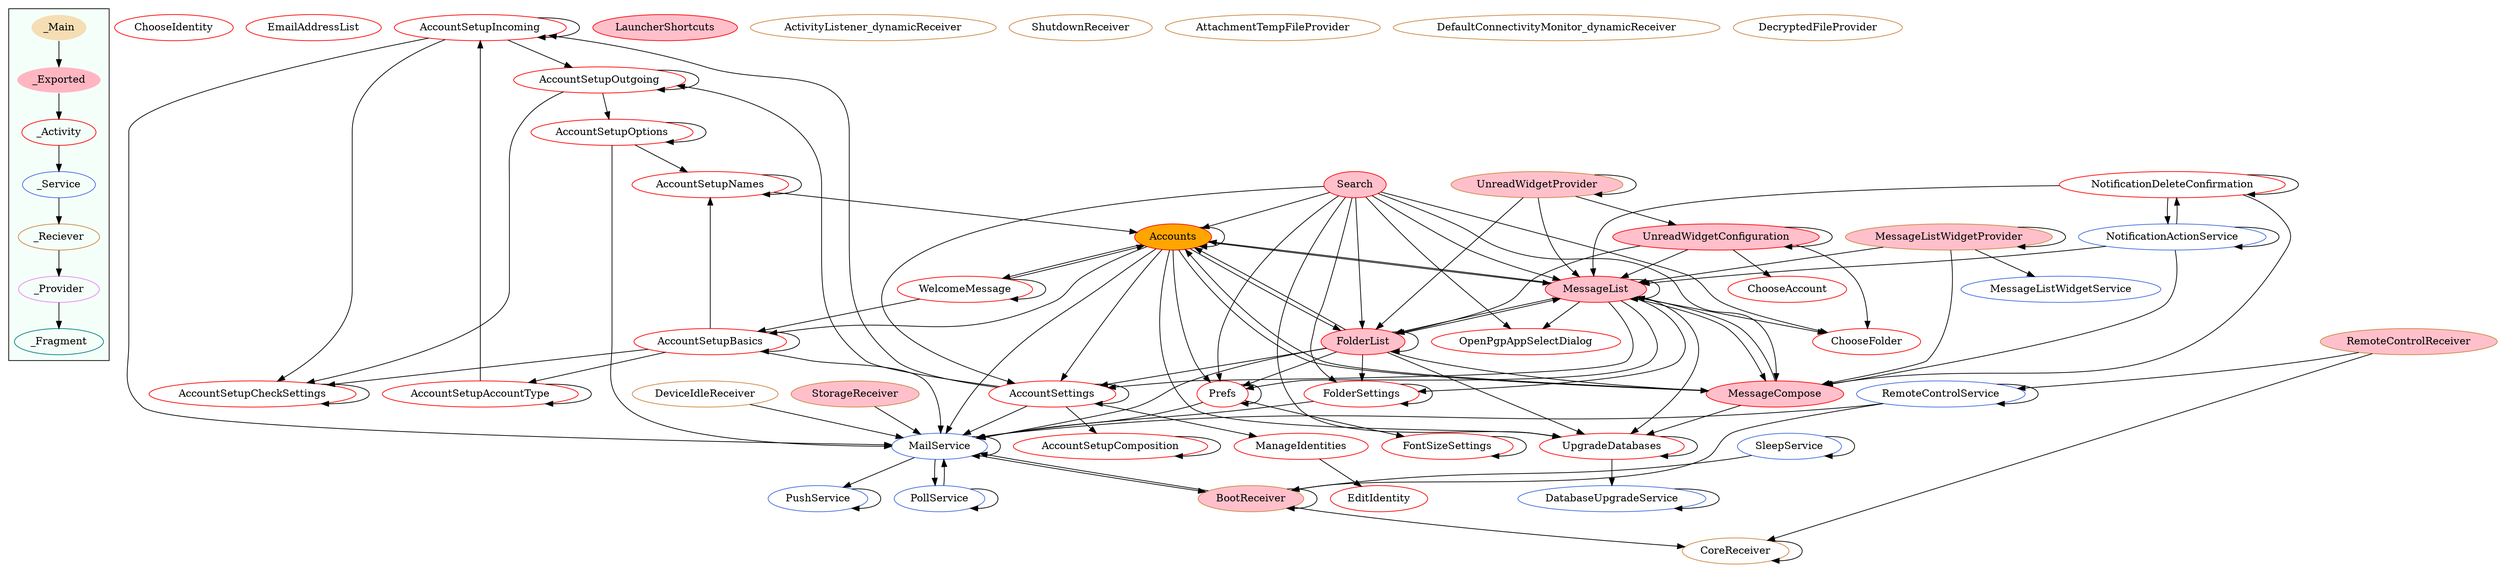 digraph G {
subgraph cluster_legend{ 
bgcolor=mintcream;
_Activity[color = red];
_Service[color = royalblue];
_Provider[color = violet];
_Reciever[color = peru];
_Fragment[color = teal];
_Main[style=filled, fillcolor=wheat, color = mintcream];
_Exported[style=filled, fillcolor=lightpink, color = mintcream];
_Main -> _Exported -> _Activity -> _Service -> _Reciever -> _Provider -> _Fragment; 
}
ChooseIdentity[color = red];
EmailAddressList[color = red];
AccountSetupIncoming[color = red];
ChooseFolder[color = red];
MessageList[style=filled, fillcolor=pink, color = red];
AccountSettings[color = red];
AccountSetupCheckSettings[color = red];
LauncherShortcuts[style=filled, fillcolor=pink, color = red];
WelcomeMessage[color = red];
FolderSettings[color = red];
MessageCompose[style=filled, fillcolor=pink, color = red];
Accounts[style=filled, fillcolor=orange, color = red];
OpenPgpAppSelectDialog[color = red];
FolderList[style=filled, fillcolor=pink, color = red];
EditIdentity[color = red];
AccountSetupComposition[color = red];
AccountSetupAccountType[color = red];
ChooseAccount[color = red];
ManageIdentities[color = red];
Prefs[color = red];
AccountSetupOptions[color = red];
FontSizeSettings[color = red];
UpgradeDatabases[color = red];
AccountSetupOutgoing[color = red];
NotificationDeleteConfirmation[color = red];
AccountSetupNames[color = red];
AccountSetupBasics[color = red];
Search[style=filled, fillcolor=pink, color = red];
UnreadWidgetConfiguration[style=filled, fillcolor=pink, color = red];
NotificationActionService[color = royalblue];
DatabaseUpgradeService[color = royalblue];
PollService[color = royalblue];
RemoteControlService[color = royalblue];
SleepService[color = royalblue];
MessageListWidgetService[color = royalblue];
MailService[color = royalblue];
PushService[color = royalblue];
ActivityListener_dynamicReceiver[color = peru];
RemoteControlReceiver[style=filled, fillcolor=pink, color = peru];
UnreadWidgetProvider[style=filled, fillcolor=pink, color = peru];
ShutdownReceiver[color = peru];
BootReceiver[style=filled, fillcolor=pink, color = peru];
AttachmentTempFileProvider[color = peru];
DefaultConnectivityMonitor_dynamicReceiver[color = peru];
CoreReceiver[color = peru];
MessageListWidgetProvider[style=filled, fillcolor=pink, color = peru];
DeviceIdleReceiver[color = peru];
StorageReceiver[style=filled, fillcolor=pink, color = peru];
DecryptedFileProvider[color = peru];
AccountSetupIncoming->AccountSetupIncoming;
AccountSetupIncoming->MailService;
AccountSetupIncoming->AccountSetupOutgoing;
AccountSetupIncoming->AccountSetupCheckSettings;
BootReceiver->BootReceiver;
BootReceiver->CoreReceiver;
BootReceiver->MailService;
RemoteControlService->RemoteControlService;
RemoteControlService->MailService;
RemoteControlService->BootReceiver;
SleepService->BootReceiver;
SleepService->SleepService;
MessageList->MessageList;
MessageList->FolderList;
MessageList->ChooseFolder;
MessageList->MessageCompose;
MessageList->Accounts;
MessageList->OpenPgpAppSelectDialog;
MessageList->Prefs;
MessageList->AccountSettings;
MessageList->FolderSettings;
MessageList->UpgradeDatabases;
AccountSettings->AccountSetupComposition;
AccountSettings->AccountSetupIncoming;
AccountSettings->MailService;
AccountSettings->ManageIdentities;
AccountSettings->AccountSetupOutgoing;
AccountSettings->AccountSettings;
AccountSetupCheckSettings->AccountSetupCheckSettings;
PushService->PushService;
StorageReceiver->MailService;
WelcomeMessage->AccountSetupBasics;
WelcomeMessage->Accounts;
WelcomeMessage->WelcomeMessage;
UnreadWidgetProvider->MessageList;
UnreadWidgetProvider->UnreadWidgetConfiguration;
UnreadWidgetProvider->FolderList;
UnreadWidgetProvider->UnreadWidgetProvider;
FolderSettings->MailService;
FolderSettings->FolderSettings;
MessageCompose->MessageList;
MessageCompose->UpgradeDatabases;
MessageCompose->Accounts;
Accounts->MessageList;
Accounts->MailService;
Accounts->MessageCompose;
Accounts->UpgradeDatabases;
Accounts->FolderList;
Accounts->AccountSettings;
Accounts->AccountSetupBasics;
Accounts->Prefs;
Accounts->Accounts;
Accounts->WelcomeMessage;
FolderList->MessageList;
FolderList->UpgradeDatabases;
FolderList->Accounts;
FolderList->AccountSettings;
FolderList->MailService;
FolderList->FolderSettings;
FolderList->FolderList;
FolderList->Prefs;
FolderList->MessageCompose;
MessageListWidgetProvider->MessageList;
MessageListWidgetProvider->MessageListWidgetProvider;
MessageListWidgetProvider->MessageListWidgetService;
MessageListWidgetProvider->MessageCompose;
AccountSetupComposition->AccountSetupComposition;
RemoteControlReceiver->CoreReceiver;
RemoteControlReceiver->RemoteControlService;
NotificationActionService->NotificationDeleteConfirmation;
NotificationActionService->NotificationActionService;
NotificationActionService->MessageList;
NotificationActionService->MessageCompose;
DatabaseUpgradeService->DatabaseUpgradeService;
AccountSetupAccountType->AccountSetupIncoming;
AccountSetupAccountType->AccountSetupAccountType;
ManageIdentities->EditIdentity;
Prefs->FontSizeSettings;
Prefs->MailService;
Prefs->Prefs;
PollService->MailService;
PollService->PollService;
AccountSetupOptions->AccountSetupOptions;
AccountSetupOptions->MailService;
AccountSetupOptions->AccountSetupNames;
FontSizeSettings->FontSizeSettings;
UpgradeDatabases->DatabaseUpgradeService;
UpgradeDatabases->UpgradeDatabases;
CoreReceiver->CoreReceiver;
AccountSetupOutgoing->AccountSetupOutgoing;
AccountSetupOutgoing->AccountSetupCheckSettings;
AccountSetupOutgoing->AccountSetupOptions;
NotificationDeleteConfirmation->MessageCompose;
NotificationDeleteConfirmation->NotificationDeleteConfirmation;
NotificationDeleteConfirmation->MessageList;
NotificationDeleteConfirmation->NotificationActionService;
AccountSetupNames->AccountSetupNames;
AccountSetupNames->Accounts;
Search->MessageCompose;
Search->FolderList;
Search->ChooseFolder;
Search->MessageList;
Search->OpenPgpAppSelectDialog;
Search->Accounts;
Search->AccountSettings;
Search->FolderSettings;
Search->UpgradeDatabases;
Search->Prefs;
AccountSetupBasics->AccountSetupAccountType;
AccountSetupBasics->MailService;
AccountSetupBasics->AccountSetupCheckSettings;
AccountSetupBasics->AccountSetupNames;
AccountSetupBasics->AccountSetupBasics;
UnreadWidgetConfiguration->MessageList;
UnreadWidgetConfiguration->ChooseAccount;
UnreadWidgetConfiguration->UnreadWidgetConfiguration;
UnreadWidgetConfiguration->FolderList;
UnreadWidgetConfiguration->ChooseFolder;
MailService->MailService;
MailService->PushService;
MailService->BootReceiver;
MailService->PollService;
DeviceIdleReceiver->MailService;
}
